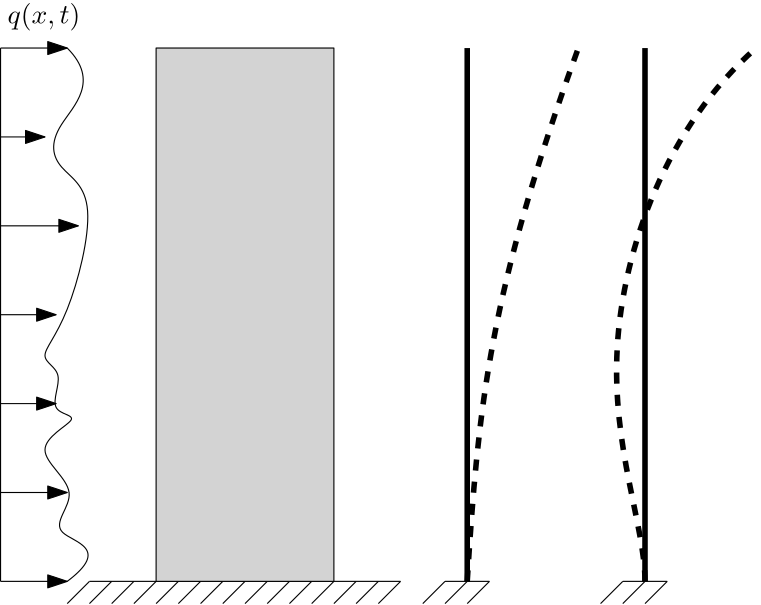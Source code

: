 <?xml version="1.0"?>
<!DOCTYPE ipe SYSTEM "ipe.dtd">
<ipe version="70218" creator="Ipe 7.2.26">
<info created="D:20160819120621" modified="D:20241112122243"/>
<ipestyle name="basic">
<symbol name="arrow/arc(spx)">
<path stroke="sym-stroke" fill="sym-stroke" pen="sym-pen">
0 0 m
-1 0.333 l
-1 -0.333 l
h
</path>
</symbol>
<symbol name="arrow/farc(spx)">
<path stroke="sym-stroke" fill="white" pen="sym-pen">
0 0 m
-1 0.333 l
-1 -0.333 l
h
</path>
</symbol>
<symbol name="arrow/ptarc(spx)">
<path stroke="sym-stroke" fill="sym-stroke" pen="sym-pen">
0 0 m
-1 0.333 l
-0.8 0 l
-1 -0.333 l
h
</path>
</symbol>
<symbol name="arrow/fptarc(spx)">
<path stroke="sym-stroke" fill="white" pen="sym-pen">
0 0 m
-1 0.333 l
-0.8 0 l
-1 -0.333 l
h
</path>
</symbol>
<symbol name="mark/circle(sx)" transformations="translations">
<path fill="sym-stroke">
0.6 0 0 0.6 0 0 e
0.4 0 0 0.4 0 0 e
</path>
</symbol>
<symbol name="mark/disk(sx)" transformations="translations">
<path fill="sym-stroke">
0.6 0 0 0.6 0 0 e
</path>
</symbol>
<symbol name="mark/fdisk(sfx)" transformations="translations">
<group>
<path fill="sym-fill">
0.5 0 0 0.5 0 0 e
</path>
<path fill="sym-stroke" fillrule="eofill">
0.6 0 0 0.6 0 0 e
0.4 0 0 0.4 0 0 e
</path>
</group>
</symbol>
<symbol name="mark/box(sx)" transformations="translations">
<path fill="sym-stroke" fillrule="eofill">
-0.6 -0.6 m
0.6 -0.6 l
0.6 0.6 l
-0.6 0.6 l
h
-0.4 -0.4 m
0.4 -0.4 l
0.4 0.4 l
-0.4 0.4 l
h
</path>
</symbol>
<symbol name="mark/square(sx)" transformations="translations">
<path fill="sym-stroke">
-0.6 -0.6 m
0.6 -0.6 l
0.6 0.6 l
-0.6 0.6 l
h
</path>
</symbol>
<symbol name="mark/fsquare(sfx)" transformations="translations">
<group>
<path fill="sym-fill">
-0.5 -0.5 m
0.5 -0.5 l
0.5 0.5 l
-0.5 0.5 l
h
</path>
<path fill="sym-stroke" fillrule="eofill">
-0.6 -0.6 m
0.6 -0.6 l
0.6 0.6 l
-0.6 0.6 l
h
-0.4 -0.4 m
0.4 -0.4 l
0.4 0.4 l
-0.4 0.4 l
h
</path>
</group>
</symbol>
<symbol name="mark/cross(sx)" transformations="translations">
<group>
<path fill="sym-stroke">
-0.43 -0.57 m
0.57 0.43 l
0.43 0.57 l
-0.57 -0.43 l
h
</path>
<path fill="sym-stroke">
-0.43 0.57 m
0.57 -0.43 l
0.43 -0.57 l
-0.57 0.43 l
h
</path>
</group>
</symbol>
<symbol name="arrow/fnormal(spx)">
<path stroke="sym-stroke" fill="white" pen="sym-pen">
0 0 m
-1 0.333 l
-1 -0.333 l
h
</path>
</symbol>
<symbol name="arrow/pointed(spx)">
<path stroke="sym-stroke" fill="sym-stroke" pen="sym-pen">
0 0 m
-1 0.333 l
-0.8 0 l
-1 -0.333 l
h
</path>
</symbol>
<symbol name="arrow/fpointed(spx)">
<path stroke="sym-stroke" fill="white" pen="sym-pen">
0 0 m
-1 0.333 l
-0.8 0 l
-1 -0.333 l
h
</path>
</symbol>
<symbol name="arrow/linear(spx)">
<path stroke="sym-stroke" pen="sym-pen">
-1 0.333 m
0 0 l
-1 -0.333 l
</path>
</symbol>
<symbol name="arrow/fdouble(spx)">
<path stroke="sym-stroke" fill="white" pen="sym-pen">
0 0 m
-1 0.333 l
-1 -0.333 l
h
-1 0 m
-2 0.333 l
-2 -0.333 l
h
</path>
</symbol>
<symbol name="arrow/double(spx)">
<path stroke="sym-stroke" fill="sym-stroke" pen="sym-pen">
0 0 m
-1 0.333 l
-1 -0.333 l
h
-1 0 m
-2 0.333 l
-2 -0.333 l
h
</path>
</symbol>
<anglesize name="22.5 deg" value="22.5"/>
<anglesize name="30 deg" value="30"/>
<anglesize name="45 deg" value="45"/>
<anglesize name="60 deg" value="60"/>
<anglesize name="90 deg" value="90"/>
<arrowsize name="large" value="10"/>
<arrowsize name="small" value="5"/>
<arrowsize name="tiny" value="3"/>
<color name="blue" value="0 0 1"/>
<color name="brown" value="0.647 0.165 0.165"/>
<color name="darkblue" value="0 0 0.545"/>
<color name="darkcyan" value="0 0.545 0.545"/>
<color name="darkgray" value="0.663"/>
<color name="darkgreen" value="0 0.392 0"/>
<color name="darkmagenta" value="0.545 0 0.545"/>
<color name="darkorange" value="1 0.549 0"/>
<color name="darkred" value="0.545 0 0"/>
<color name="gold" value="1 0.843 0"/>
<color name="gray" value="0.745"/>
<color name="green" value="0 1 0"/>
<color name="lightblue" value="0.678 0.847 0.902"/>
<color name="lightcyan" value="0.878 1 1"/>
<color name="lightgray" value="0.827"/>
<color name="lightgreen" value="0.565 0.933 0.565"/>
<color name="lightyellow" value="1 1 0.878"/>
<color name="navy" value="0 0 0.502"/>
<color name="orange" value="1 0.647 0"/>
<color name="pink" value="1 0.753 0.796"/>
<color name="purple" value="0.627 0.125 0.941"/>
<color name="red" value="1 0 0"/>
<color name="seagreen" value="0.18 0.545 0.341"/>
<color name="turquoise" value="0.251 0.878 0.816"/>
<color name="violet" value="0.933 0.51 0.933"/>
<color name="yellow" value="1 1 0"/>
<dashstyle name="dash dot dotted" value="[4 2 1 2 1 2] 0"/>
<dashstyle name="dash dotted" value="[4 2 1 2] 0"/>
<dashstyle name="dashed" value="[4] 0"/>
<dashstyle name="dotted" value="[1 3] 0"/>
<gridsize name="10 pts (~3.5 mm)" value="10"/>
<gridsize name="14 pts (~5 mm)" value="14"/>
<gridsize name="16 pts (~6 mm)" value="16"/>
<gridsize name="20 pts (~7 mm)" value="20"/>
<gridsize name="28 pts (~10 mm)" value="28"/>
<gridsize name="32 pts (~12 mm)" value="32"/>
<gridsize name="4 pts" value="4"/>
<gridsize name="56 pts (~20 mm)" value="56"/>
<gridsize name="8 pts (~3 mm)" value="8"/>
<opacity name="10%" value="0.1"/>
<opacity name="30%" value="0.3"/>
<opacity name="50%" value="0.5"/>
<opacity name="75%" value="0.75"/>
<pen name="fat" value="1.2"/>
<pen name="heavier" value="0.8"/>
<pen name="ultrafat" value="2"/>
<symbolsize name="large" value="5"/>
<symbolsize name="small" value="2"/>
<symbolsize name="tiny" value="1.1"/>
<textsize name="Huge" value="\Huge"/>
<textsize name="LARGE" value="\LARGE"/>
<textsize name="Large" value="\Large"/>
<textsize name="footnote" value="\footnotesize"/>
<textsize name="huge" value="\huge"/>
<textsize name="large" value="\large"/>
<textsize name="small" value="\small"/>
<textsize name="tiny" value="\tiny"/>
<textstyle name="center" begin="\begin{center}" end="\end{center}"/>
<textstyle name="item" begin="\begin{itemize}\item{}" end="\end{itemize}"/>
<textstyle name="itemize" begin="\begin{itemize}" end="\end{itemize}"/>
<tiling name="falling" angle="-60" step="4" width="1"/>
<tiling name="rising" angle="30" step="4" width="1"/>
</ipestyle>
<page>
<layer name="alpha"/>
<view layers="alpha" active="alpha"/>
<path layer="alpha" stroke="black">
232 528 m
120 528 l
</path>
<path matrix="1 0 0 1 -28 0" stroke="black" pen="ultrafat">
284 528 m
284 720 l
</path>
<path matrix="1 0 0 1 -8 0" stroke="black" arrow="normal/normal">
96 720 m
120 720 l
</path>
<path stroke="black" fill="lightgray">
144 528 m
208 528 l
208 720 l
144 720 l
h
</path>
<path stroke="black">
136 520 m
144 528 l
</path>
<path matrix="1 0 0 1 8 0" stroke="black">
136 520 m
144 528 l
</path>
<path matrix="1 0 0 1 16 0" stroke="black">
136 520 m
144 528 l
</path>
<path matrix="1 0 0 1 24 0" stroke="black">
136 520 m
144 528 l
</path>
<path matrix="1 0 0 1 32 0" stroke="black">
136 520 m
144 528 l
</path>
<path matrix="1 0 0 1 40 0" stroke="black">
136 520 m
144 528 l
</path>
<path matrix="1 0 0 1 48 0" stroke="black">
136 520 m
144 528 l
</path>
<path matrix="1 0 0 1 56 0" stroke="black">
136 520 m
144 528 l
</path>
<path matrix="1 0 0 1 64 0" stroke="black">
136 520 m
144 528 l
</path>
<path matrix="1 0 0 1 72 0" stroke="black">
136 520 m
144 528 l
</path>
<path matrix="1 0 0 1 80 0" stroke="black">
136 520 m
144 528 l
</path>
<path matrix="1 0 0 1 88 0" stroke="black">
136 520 m
144 528 l
</path>
<path matrix="1 0 0 1 -24 0" stroke="black">
136 520 m
144 528 l
</path>
<path matrix="1 0 0 1 -16 0" stroke="black">
136 520 m
144 528 l
</path>
<path matrix="1 0 0 1 -8 0" stroke="black">
136 520 m
144 528 l
</path>
<path matrix="1 0 0 1 -8 -192" stroke="black" arrow="normal/normal">
96 720 m
120 720 l
</path>
<path stroke="black">
112 720 m
124 708
104.4 690.4
108 676
124 668
112 620
100 608
112 604
104 588
120 588
96 576
120 560
100 544
128 540
112 528 c
</path>
<path stroke="black">
88 720 m
88 528 l
</path>
<path stroke="black" arrow="normal/normal">
88 688 m
104 688 l
</path>
<path stroke="black" arrow="normal/normal">
88 656 m
116 656 l
</path>
<path stroke="black" arrow="normal/normal">
88 624 m
108 624 l
</path>
<path matrix="1 0 0 1 0 -32" stroke="black" arrow="normal/normal">
88 624 m
108 624 l
</path>
<path stroke="black" arrow="normal/normal">
88 560 m
112 560 l
</path>
<text matrix="1 0 0 1 -73.5369 200.823" transformations="translations" pos="164 528" stroke="black" type="label" width="26.273" height="7.473" depth="2.49" valign="baseline" style="math">q(x,t)</text>
<path matrix="1 0 0 1 -28 0" stroke="black">
292 528 m
276 528 l
</path>
<path matrix="1 0 0 1 112 0" stroke="black">
136 520 m
144 528 l
</path>
<path matrix="1 0 0 1 120 0" stroke="black">
136 520 m
144 528 l
</path>
<path matrix="1 0 0 1 104 0" stroke="black">
136 520 m
144 528 l
</path>
<path matrix="1 0 0 1 -28 0" stroke="black" dash="dashed" pen="ultrafat">
284 528 m
288 592
292 632
324 720 c
</path>
<path matrix="1 0 0 1 36 0" stroke="black" pen="ultrafat">
284 528 m
284 720 l
</path>
<path matrix="1 0 0 1 36 0" stroke="black">
292 528 m
276 528 l
</path>
<path matrix="1 0 0 1 176 0" stroke="black">
136 520 m
144 528 l
</path>
<path matrix="1 0 0 1 184 0" stroke="black">
136 520 m
144 528 l
</path>
<path matrix="1 0 0 1 168 0" stroke="black">
136 520 m
144 528 l
</path>
<path stroke="black" dash="dashed" pen="ultrafat">
320 528 m
320 548
296 604
328 692
360 720 c
</path>
</page>
</ipe>
